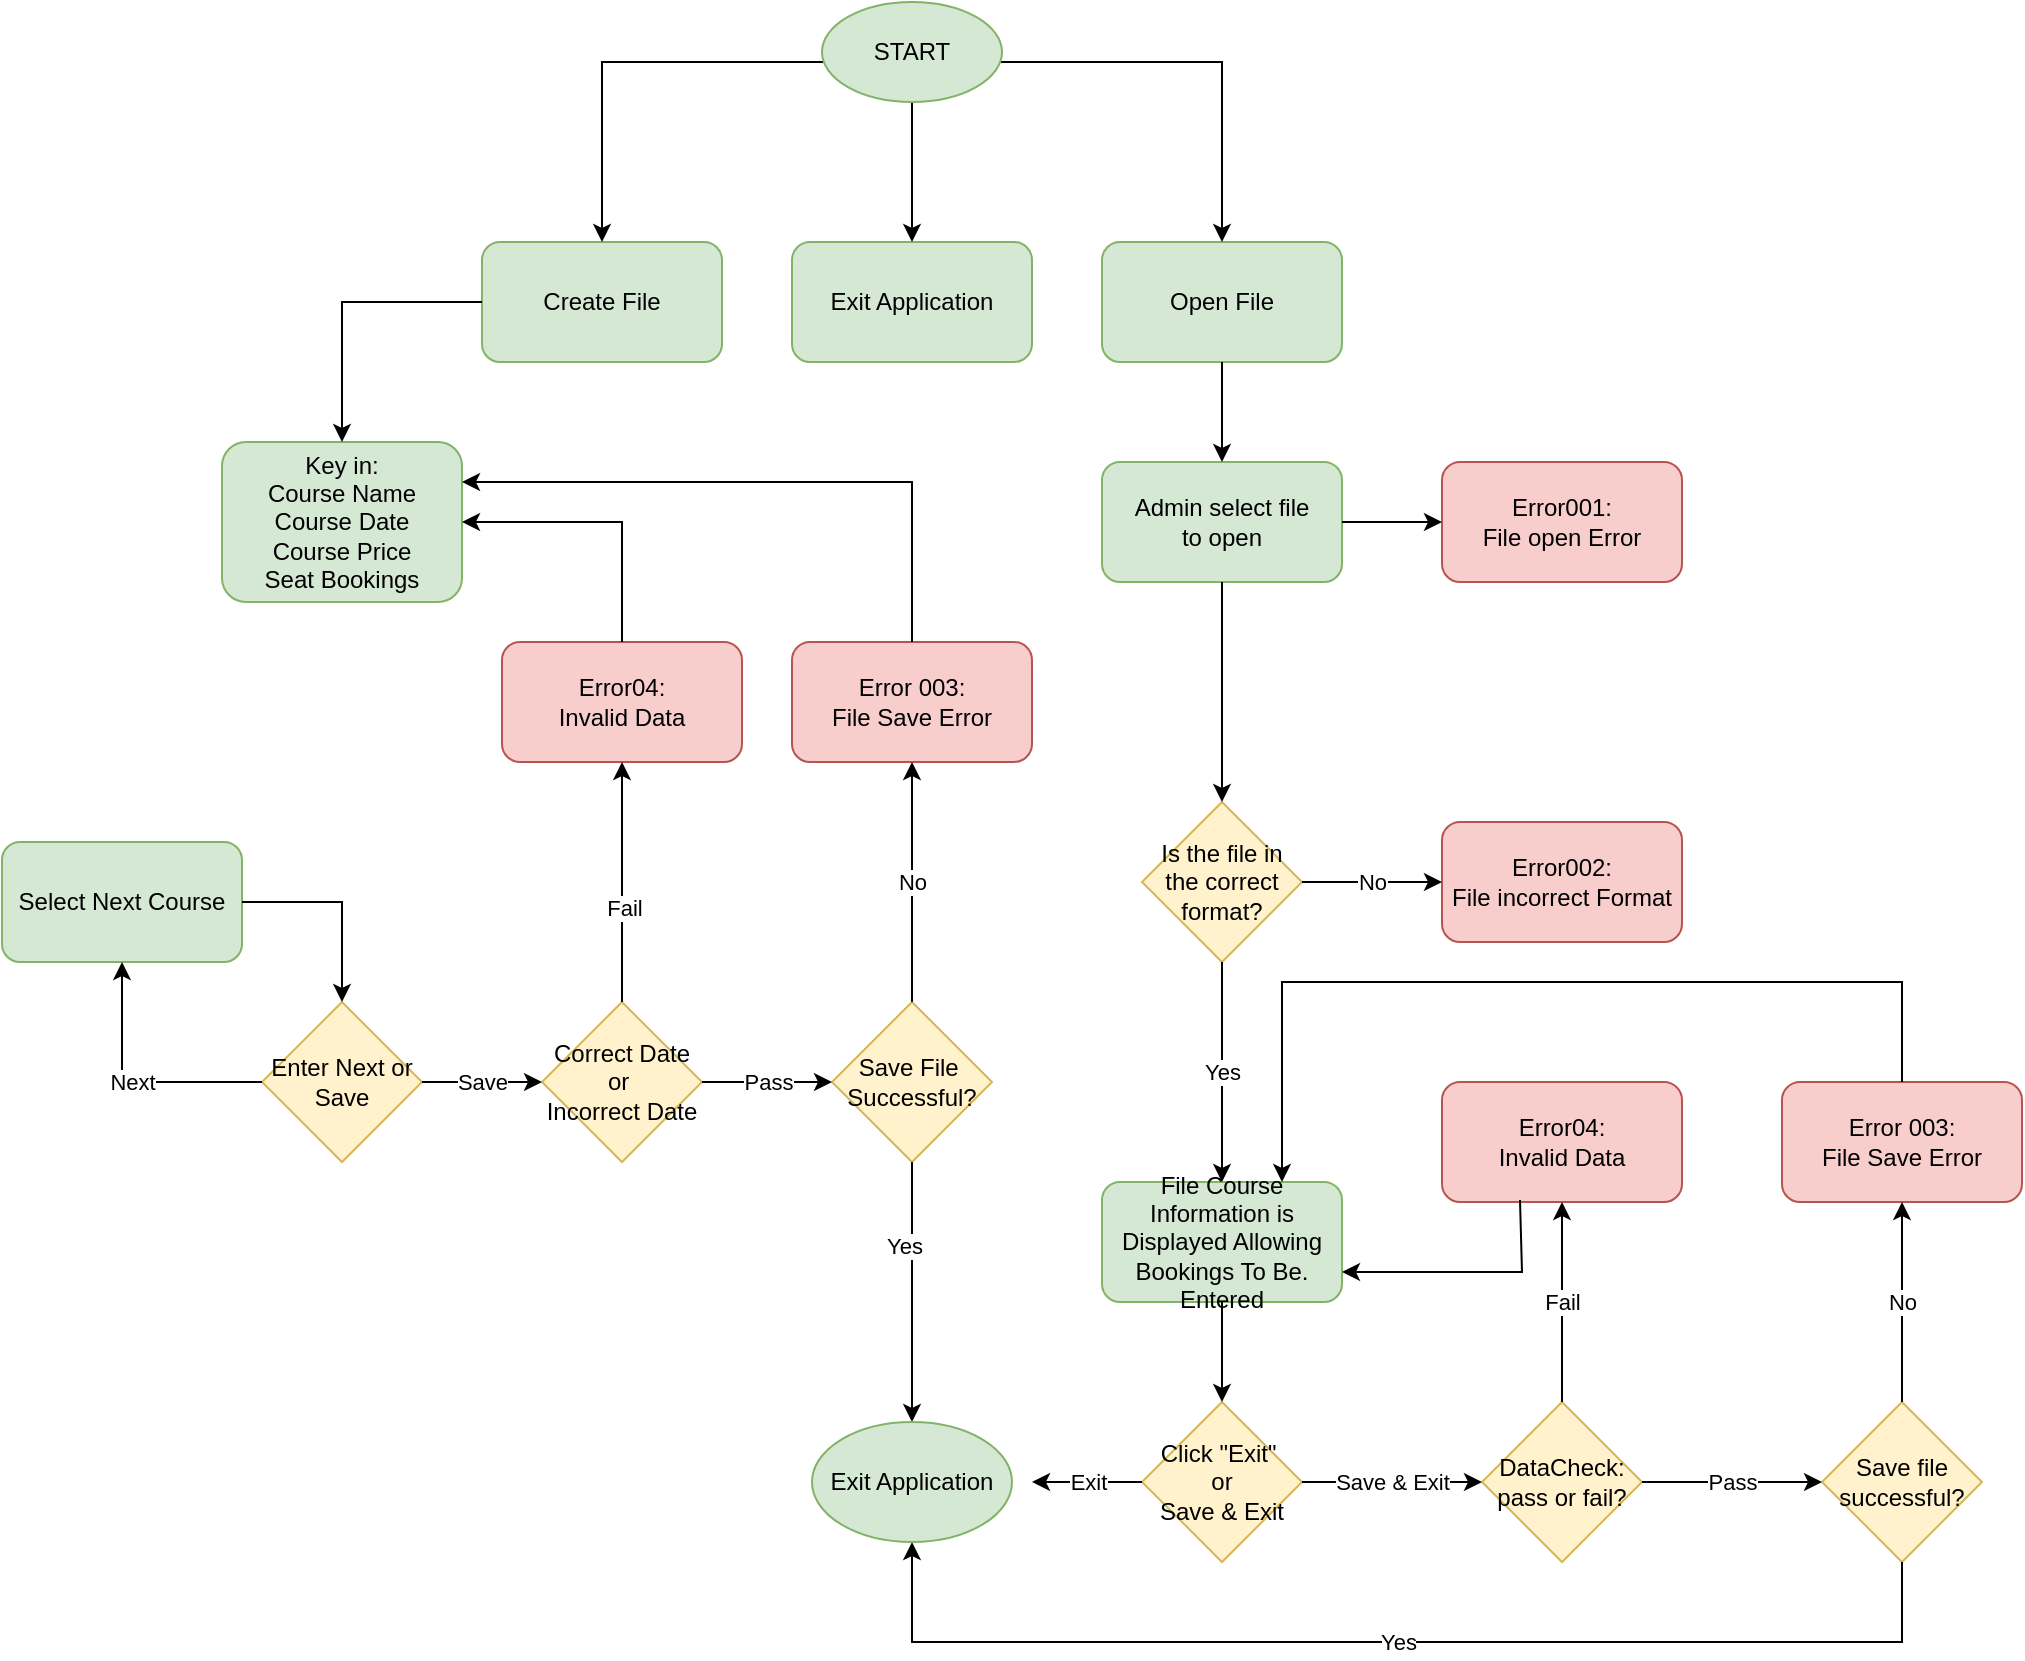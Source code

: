 <mxfile version="21.3.8" type="github">
  <diagram name="Page-1" id="c9ofWrENyJ3qVxIOdhhi">
    <mxGraphModel dx="3804" dy="1131" grid="1" gridSize="10" guides="1" tooltips="1" connect="1" arrows="1" fold="1" page="1" pageScale="1" pageWidth="850" pageHeight="1100" math="0" shadow="0">
      <root>
        <mxCell id="0" />
        <mxCell id="1" parent="0" />
        <mxCell id="SaWeX0w0EADOhBqS0NB5-3" value="Create File" style="rounded=1;whiteSpace=wrap;html=1;fillColor=#d5e8d4;strokeColor=#82b366;" parent="1" vertex="1">
          <mxGeometry x="160" y="280" width="120" height="60" as="geometry" />
        </mxCell>
        <mxCell id="SaWeX0w0EADOhBqS0NB5-4" value="Exit Application" style="rounded=1;whiteSpace=wrap;html=1;fillColor=#d5e8d4;strokeColor=#82b366;" parent="1" vertex="1">
          <mxGeometry x="315" y="280" width="120" height="60" as="geometry" />
        </mxCell>
        <mxCell id="SaWeX0w0EADOhBqS0NB5-5" value="Open File" style="rounded=1;whiteSpace=wrap;html=1;fillColor=#d5e8d4;strokeColor=#82b366;" parent="1" vertex="1">
          <mxGeometry x="470" y="280" width="120" height="60" as="geometry" />
        </mxCell>
        <mxCell id="SaWeX0w0EADOhBqS0NB5-6" value="Key in:&lt;br&gt;Course Name&lt;br&gt;Course Date&lt;br&gt;Course Price&lt;br&gt;Seat Bookings" style="rounded=1;whiteSpace=wrap;html=1;fillColor=#d5e8d4;strokeColor=#82b366;" parent="1" vertex="1">
          <mxGeometry x="30" y="380" width="120" height="80" as="geometry" />
        </mxCell>
        <mxCell id="SaWeX0w0EADOhBqS0NB5-7" value="Admin select file&lt;br&gt;to open" style="rounded=1;whiteSpace=wrap;html=1;fillColor=#d5e8d4;strokeColor=#82b366;" parent="1" vertex="1">
          <mxGeometry x="470" y="390" width="120" height="60" as="geometry" />
        </mxCell>
        <mxCell id="SaWeX0w0EADOhBqS0NB5-8" value="Error001:&lt;br&gt;File open Error" style="rounded=1;whiteSpace=wrap;html=1;fillColor=#f8cecc;strokeColor=#b85450;" parent="1" vertex="1">
          <mxGeometry x="640" y="390" width="120" height="60" as="geometry" />
        </mxCell>
        <mxCell id="SaWeX0w0EADOhBqS0NB5-9" value="Error04:&lt;br&gt;Invalid Data" style="rounded=1;whiteSpace=wrap;html=1;fillColor=#f8cecc;strokeColor=#b85450;" parent="1" vertex="1">
          <mxGeometry x="170" y="480" width="120" height="60" as="geometry" />
        </mxCell>
        <mxCell id="SaWeX0w0EADOhBqS0NB5-10" value="Error 003:&lt;br&gt;File Save Error" style="rounded=1;whiteSpace=wrap;html=1;fillColor=#f8cecc;strokeColor=#b85450;" parent="1" vertex="1">
          <mxGeometry x="315" y="480" width="120" height="60" as="geometry" />
        </mxCell>
        <mxCell id="SaWeX0w0EADOhBqS0NB5-11" value="Select Next Course" style="rounded=1;whiteSpace=wrap;html=1;fillColor=#d5e8d4;strokeColor=#82b366;" parent="1" vertex="1">
          <mxGeometry x="-80" y="580" width="120" height="60" as="geometry" />
        </mxCell>
        <mxCell id="SaWeX0w0EADOhBqS0NB5-12" value="Enter Next or Save" style="rhombus;whiteSpace=wrap;html=1;fillColor=#fff2cc;strokeColor=#d6b656;" parent="1" vertex="1">
          <mxGeometry x="50" y="660" width="80" height="80" as="geometry" />
        </mxCell>
        <mxCell id="SaWeX0w0EADOhBqS0NB5-13" value="Correct Date&lt;br&gt;or&amp;nbsp;&lt;br&gt;Incorrect Date" style="rhombus;whiteSpace=wrap;html=1;fillColor=#fff2cc;strokeColor=#d6b656;" parent="1" vertex="1">
          <mxGeometry x="190" y="660" width="80" height="80" as="geometry" />
        </mxCell>
        <mxCell id="SaWeX0w0EADOhBqS0NB5-14" value="Save File&amp;nbsp;&lt;br&gt;Successful?" style="rhombus;whiteSpace=wrap;html=1;fillColor=#fff2cc;strokeColor=#d6b656;" parent="1" vertex="1">
          <mxGeometry x="335" y="660" width="80" height="80" as="geometry" />
        </mxCell>
        <mxCell id="SaWeX0w0EADOhBqS0NB5-15" value="Is the file in the correct format?" style="rhombus;whiteSpace=wrap;html=1;fillColor=#fff2cc;strokeColor=#d6b656;" parent="1" vertex="1">
          <mxGeometry x="490" y="560" width="80" height="80" as="geometry" />
        </mxCell>
        <mxCell id="SaWeX0w0EADOhBqS0NB5-16" value="Error002:&lt;br&gt;File incorrect Format" style="rounded=1;whiteSpace=wrap;html=1;fillColor=#f8cecc;strokeColor=#b85450;" parent="1" vertex="1">
          <mxGeometry x="640" y="570" width="120" height="60" as="geometry" />
        </mxCell>
        <mxCell id="SaWeX0w0EADOhBqS0NB5-17" value="File Course Information is Displayed Allowing Bookings To Be. Entered" style="rounded=1;whiteSpace=wrap;html=1;fillColor=#d5e8d4;strokeColor=#82b366;" parent="1" vertex="1">
          <mxGeometry x="470" y="750" width="120" height="60" as="geometry" />
        </mxCell>
        <mxCell id="SaWeX0w0EADOhBqS0NB5-18" value="Error04:&lt;br&gt;Invalid Data" style="rounded=1;whiteSpace=wrap;html=1;fillColor=#f8cecc;strokeColor=#b85450;" parent="1" vertex="1">
          <mxGeometry x="640" y="700" width="120" height="60" as="geometry" />
        </mxCell>
        <mxCell id="SaWeX0w0EADOhBqS0NB5-19" value="Error 003:&lt;br&gt;File Save Error" style="rounded=1;whiteSpace=wrap;html=1;fillColor=#f8cecc;strokeColor=#b85450;" parent="1" vertex="1">
          <mxGeometry x="810" y="700" width="120" height="60" as="geometry" />
        </mxCell>
        <mxCell id="SaWeX0w0EADOhBqS0NB5-20" value="Save file&lt;br&gt;successful?" style="rhombus;whiteSpace=wrap;html=1;fillColor=#fff2cc;strokeColor=#d6b656;" parent="1" vertex="1">
          <mxGeometry x="830" y="860" width="80" height="80" as="geometry" />
        </mxCell>
        <mxCell id="SaWeX0w0EADOhBqS0NB5-21" value="DataCheck:&lt;br&gt;pass or fail?" style="rhombus;whiteSpace=wrap;html=1;fillColor=#fff2cc;strokeColor=#d6b656;" parent="1" vertex="1">
          <mxGeometry x="660" y="860" width="80" height="80" as="geometry" />
        </mxCell>
        <mxCell id="SaWeX0w0EADOhBqS0NB5-22" value="Click &quot;Exit&quot;&amp;nbsp;&lt;br&gt;or&lt;br&gt;Save &amp;amp; Exit" style="rhombus;whiteSpace=wrap;html=1;fillColor=#fff2cc;strokeColor=#d6b656;" parent="1" vertex="1">
          <mxGeometry x="490" y="860" width="80" height="80" as="geometry" />
        </mxCell>
        <mxCell id="SaWeX0w0EADOhBqS0NB5-24" value="" style="endArrow=classic;html=1;rounded=0;entryX=0.5;entryY=0;entryDx=0;entryDy=0;exitX=0;exitY=0.5;exitDx=0;exitDy=0;" parent="1" target="SaWeX0w0EADOhBqS0NB5-3" edge="1">
          <mxGeometry width="50" height="50" relative="1" as="geometry">
            <mxPoint x="335" y="190" as="sourcePoint" />
            <mxPoint x="440" y="280" as="targetPoint" />
            <Array as="points">
              <mxPoint x="220" y="190" />
            </Array>
          </mxGeometry>
        </mxCell>
        <mxCell id="SaWeX0w0EADOhBqS0NB5-25" value="" style="endArrow=classic;html=1;rounded=0;entryX=0.5;entryY=0;entryDx=0;entryDy=0;exitX=1;exitY=0.5;exitDx=0;exitDy=0;" parent="1" target="SaWeX0w0EADOhBqS0NB5-5" edge="1">
          <mxGeometry width="50" height="50" relative="1" as="geometry">
            <mxPoint x="415" y="190" as="sourcePoint" />
            <mxPoint x="440" y="280" as="targetPoint" />
            <Array as="points">
              <mxPoint x="530" y="190" />
            </Array>
          </mxGeometry>
        </mxCell>
        <mxCell id="SaWeX0w0EADOhBqS0NB5-26" value="" style="endArrow=classic;html=1;rounded=0;exitX=0.5;exitY=1;exitDx=0;exitDy=0;entryX=0.5;entryY=0;entryDx=0;entryDy=0;" parent="1" source="jVKe89Cc6PrTHZn1NfyR-2" target="SaWeX0w0EADOhBqS0NB5-4" edge="1">
          <mxGeometry width="50" height="50" relative="1" as="geometry">
            <mxPoint x="375" y="230" as="sourcePoint" />
            <mxPoint x="440" y="280" as="targetPoint" />
          </mxGeometry>
        </mxCell>
        <mxCell id="SaWeX0w0EADOhBqS0NB5-27" value="" style="endArrow=classic;html=1;rounded=0;exitX=0.5;exitY=1;exitDx=0;exitDy=0;entryX=0.5;entryY=0;entryDx=0;entryDy=0;" parent="1" source="SaWeX0w0EADOhBqS0NB5-5" target="SaWeX0w0EADOhBqS0NB5-7" edge="1">
          <mxGeometry width="50" height="50" relative="1" as="geometry">
            <mxPoint x="390" y="470" as="sourcePoint" />
            <mxPoint x="440" y="420" as="targetPoint" />
          </mxGeometry>
        </mxCell>
        <mxCell id="SaWeX0w0EADOhBqS0NB5-28" value="" style="endArrow=classic;html=1;rounded=0;entryX=0;entryY=0.5;entryDx=0;entryDy=0;exitX=1;exitY=0.5;exitDx=0;exitDy=0;" parent="1" source="SaWeX0w0EADOhBqS0NB5-7" target="SaWeX0w0EADOhBqS0NB5-8" edge="1">
          <mxGeometry width="50" height="50" relative="1" as="geometry">
            <mxPoint x="390" y="470" as="sourcePoint" />
            <mxPoint x="440" y="420" as="targetPoint" />
          </mxGeometry>
        </mxCell>
        <mxCell id="SaWeX0w0EADOhBqS0NB5-29" value="" style="endArrow=classic;html=1;rounded=0;entryX=0.5;entryY=0;entryDx=0;entryDy=0;exitX=0.5;exitY=1;exitDx=0;exitDy=0;" parent="1" source="SaWeX0w0EADOhBqS0NB5-7" target="SaWeX0w0EADOhBqS0NB5-15" edge="1">
          <mxGeometry width="50" height="50" relative="1" as="geometry">
            <mxPoint x="390" y="470" as="sourcePoint" />
            <mxPoint x="440" y="420" as="targetPoint" />
          </mxGeometry>
        </mxCell>
        <mxCell id="SaWeX0w0EADOhBqS0NB5-30" value="Yes" style="endArrow=classic;html=1;rounded=0;exitX=0.5;exitY=1;exitDx=0;exitDy=0;entryX=0.5;entryY=0;entryDx=0;entryDy=0;" parent="1" source="SaWeX0w0EADOhBqS0NB5-15" target="SaWeX0w0EADOhBqS0NB5-17" edge="1">
          <mxGeometry width="50" height="50" relative="1" as="geometry">
            <mxPoint x="390" y="760" as="sourcePoint" />
            <mxPoint x="440" y="710" as="targetPoint" />
          </mxGeometry>
        </mxCell>
        <mxCell id="SaWeX0w0EADOhBqS0NB5-31" value="" style="endArrow=classic;html=1;rounded=0;exitX=0.5;exitY=1;exitDx=0;exitDy=0;" parent="1" source="SaWeX0w0EADOhBqS0NB5-17" target="SaWeX0w0EADOhBqS0NB5-22" edge="1">
          <mxGeometry width="50" height="50" relative="1" as="geometry">
            <mxPoint x="390" y="830" as="sourcePoint" />
            <mxPoint x="440" y="780" as="targetPoint" />
          </mxGeometry>
        </mxCell>
        <mxCell id="SaWeX0w0EADOhBqS0NB5-32" value="No" style="endArrow=classic;html=1;rounded=0;entryX=0;entryY=0.5;entryDx=0;entryDy=0;exitX=1;exitY=0.5;exitDx=0;exitDy=0;" parent="1" source="SaWeX0w0EADOhBqS0NB5-15" target="SaWeX0w0EADOhBqS0NB5-16" edge="1">
          <mxGeometry width="50" height="50" relative="1" as="geometry">
            <mxPoint x="390" y="620" as="sourcePoint" />
            <mxPoint x="440" y="570" as="targetPoint" />
          </mxGeometry>
        </mxCell>
        <mxCell id="SaWeX0w0EADOhBqS0NB5-33" value="" style="endArrow=classic;html=1;rounded=0;exitX=0.5;exitY=0;exitDx=0;exitDy=0;entryX=0.75;entryY=0;entryDx=0;entryDy=0;" parent="1" source="SaWeX0w0EADOhBqS0NB5-19" target="SaWeX0w0EADOhBqS0NB5-17" edge="1">
          <mxGeometry width="50" height="50" relative="1" as="geometry">
            <mxPoint x="610" y="790" as="sourcePoint" />
            <mxPoint x="580" y="660" as="targetPoint" />
            <Array as="points">
              <mxPoint x="870" y="650" />
              <mxPoint x="560" y="650" />
            </Array>
          </mxGeometry>
        </mxCell>
        <mxCell id="SaWeX0w0EADOhBqS0NB5-34" value="" style="endArrow=classic;html=1;rounded=0;entryX=1;entryY=0.75;entryDx=0;entryDy=0;exitX=0.325;exitY=0.983;exitDx=0;exitDy=0;exitPerimeter=0;" parent="1" source="SaWeX0w0EADOhBqS0NB5-18" target="SaWeX0w0EADOhBqS0NB5-17" edge="1">
          <mxGeometry width="50" height="50" relative="1" as="geometry">
            <mxPoint x="700" y="770" as="sourcePoint" />
            <mxPoint x="640" y="840" as="targetPoint" />
            <Array as="points">
              <mxPoint x="680" y="795" />
            </Array>
          </mxGeometry>
        </mxCell>
        <mxCell id="SaWeX0w0EADOhBqS0NB5-35" value="Save &amp;amp; Exit" style="endArrow=classic;html=1;rounded=0;exitX=1;exitY=0.5;exitDx=0;exitDy=0;" parent="1" source="SaWeX0w0EADOhBqS0NB5-22" target="SaWeX0w0EADOhBqS0NB5-21" edge="1">
          <mxGeometry width="50" height="50" relative="1" as="geometry">
            <mxPoint x="610" y="790" as="sourcePoint" />
            <mxPoint x="660" y="740" as="targetPoint" />
          </mxGeometry>
        </mxCell>
        <mxCell id="SaWeX0w0EADOhBqS0NB5-36" value="Pass" style="endArrow=classic;html=1;rounded=0;exitX=1;exitY=0.5;exitDx=0;exitDy=0;entryX=0;entryY=0.5;entryDx=0;entryDy=0;" parent="1" source="SaWeX0w0EADOhBqS0NB5-21" target="SaWeX0w0EADOhBqS0NB5-20" edge="1">
          <mxGeometry width="50" height="50" relative="1" as="geometry">
            <mxPoint x="610" y="790" as="sourcePoint" />
            <mxPoint x="660" y="740" as="targetPoint" />
          </mxGeometry>
        </mxCell>
        <mxCell id="SaWeX0w0EADOhBqS0NB5-37" value="No" style="endArrow=classic;html=1;rounded=0;exitX=0.5;exitY=0;exitDx=0;exitDy=0;entryX=0.5;entryY=1;entryDx=0;entryDy=0;" parent="1" source="SaWeX0w0EADOhBqS0NB5-20" target="SaWeX0w0EADOhBqS0NB5-19" edge="1">
          <mxGeometry width="50" height="50" relative="1" as="geometry">
            <mxPoint x="610" y="790" as="sourcePoint" />
            <mxPoint x="660" y="740" as="targetPoint" />
          </mxGeometry>
        </mxCell>
        <mxCell id="SaWeX0w0EADOhBqS0NB5-38" value="Yes" style="endArrow=classic;html=1;rounded=0;exitX=0.5;exitY=1;exitDx=0;exitDy=0;entryX=0.5;entryY=1;entryDx=0;entryDy=0;" parent="1" source="SaWeX0w0EADOhBqS0NB5-20" edge="1">
          <mxGeometry width="50" height="50" relative="1" as="geometry">
            <mxPoint x="610" y="910" as="sourcePoint" />
            <mxPoint x="375" y="930" as="targetPoint" />
            <Array as="points">
              <mxPoint x="870" y="980" />
              <mxPoint x="375" y="980" />
            </Array>
          </mxGeometry>
        </mxCell>
        <mxCell id="SaWeX0w0EADOhBqS0NB5-39" value="" style="endArrow=classic;html=1;rounded=0;exitX=0.5;exitY=1;exitDx=0;exitDy=0;entryX=0.5;entryY=0;entryDx=0;entryDy=0;" parent="1" source="SaWeX0w0EADOhBqS0NB5-14" edge="1">
          <mxGeometry width="50" height="50" relative="1" as="geometry">
            <mxPoint x="610" y="870" as="sourcePoint" />
            <mxPoint x="375" y="870" as="targetPoint" />
          </mxGeometry>
        </mxCell>
        <mxCell id="SaWeX0w0EADOhBqS0NB5-55" value="Yes" style="edgeLabel;html=1;align=center;verticalAlign=middle;resizable=0;points=[];" parent="SaWeX0w0EADOhBqS0NB5-39" vertex="1" connectable="0">
          <mxGeometry x="-0.359" y="-4" relative="1" as="geometry">
            <mxPoint as="offset" />
          </mxGeometry>
        </mxCell>
        <mxCell id="SaWeX0w0EADOhBqS0NB5-40" value="No" style="endArrow=classic;html=1;rounded=0;exitX=0.5;exitY=0;exitDx=0;exitDy=0;entryX=0.5;entryY=1;entryDx=0;entryDy=0;" parent="1" source="SaWeX0w0EADOhBqS0NB5-14" target="SaWeX0w0EADOhBqS0NB5-10" edge="1">
          <mxGeometry width="50" height="50" relative="1" as="geometry">
            <mxPoint x="600" y="710" as="sourcePoint" />
            <mxPoint x="650" y="660" as="targetPoint" />
          </mxGeometry>
        </mxCell>
        <mxCell id="SaWeX0w0EADOhBqS0NB5-41" value="Pass" style="endArrow=classic;html=1;rounded=0;exitX=1;exitY=0.5;exitDx=0;exitDy=0;entryX=0;entryY=0.5;entryDx=0;entryDy=0;" parent="1" source="SaWeX0w0EADOhBqS0NB5-13" target="SaWeX0w0EADOhBqS0NB5-14" edge="1">
          <mxGeometry width="50" height="50" relative="1" as="geometry">
            <mxPoint x="370" y="710" as="sourcePoint" />
            <mxPoint x="420" y="660" as="targetPoint" />
          </mxGeometry>
        </mxCell>
        <mxCell id="SaWeX0w0EADOhBqS0NB5-42" value="Save" style="endArrow=classic;html=1;rounded=0;exitX=1;exitY=0.5;exitDx=0;exitDy=0;entryX=0;entryY=0.5;entryDx=0;entryDy=0;" parent="1" source="SaWeX0w0EADOhBqS0NB5-12" target="SaWeX0w0EADOhBqS0NB5-13" edge="1">
          <mxGeometry width="50" height="50" relative="1" as="geometry">
            <mxPoint x="270" y="710" as="sourcePoint" />
            <mxPoint x="320" y="660" as="targetPoint" />
          </mxGeometry>
        </mxCell>
        <mxCell id="SaWeX0w0EADOhBqS0NB5-43" value="Next" style="endArrow=classic;html=1;rounded=0;exitX=0;exitY=0.5;exitDx=0;exitDy=0;entryX=0.5;entryY=1;entryDx=0;entryDy=0;" parent="1" source="SaWeX0w0EADOhBqS0NB5-12" target="SaWeX0w0EADOhBqS0NB5-11" edge="1">
          <mxGeometry width="50" height="50" relative="1" as="geometry">
            <mxPoint x="220" y="710" as="sourcePoint" />
            <mxPoint x="-20" y="650" as="targetPoint" />
            <Array as="points">
              <mxPoint x="-20" y="700" />
            </Array>
          </mxGeometry>
        </mxCell>
        <mxCell id="SaWeX0w0EADOhBqS0NB5-44" value="" style="endArrow=classic;html=1;rounded=0;exitX=0.5;exitY=0;exitDx=0;exitDy=0;entryX=0.5;entryY=1;entryDx=0;entryDy=0;" parent="1" source="SaWeX0w0EADOhBqS0NB5-13" target="SaWeX0w0EADOhBqS0NB5-9" edge="1">
          <mxGeometry width="50" height="50" relative="1" as="geometry">
            <mxPoint x="220" y="600" as="sourcePoint" />
            <mxPoint x="270" y="550" as="targetPoint" />
          </mxGeometry>
        </mxCell>
        <mxCell id="SaWeX0w0EADOhBqS0NB5-54" value="Fail" style="edgeLabel;html=1;align=center;verticalAlign=middle;resizable=0;points=[];" parent="SaWeX0w0EADOhBqS0NB5-44" vertex="1" connectable="0">
          <mxGeometry x="-0.215" y="-1" relative="1" as="geometry">
            <mxPoint as="offset" />
          </mxGeometry>
        </mxCell>
        <mxCell id="SaWeX0w0EADOhBqS0NB5-45" value="" style="endArrow=classic;html=1;rounded=0;entryX=1;entryY=0.5;entryDx=0;entryDy=0;exitX=0.5;exitY=0;exitDx=0;exitDy=0;" parent="1" source="SaWeX0w0EADOhBqS0NB5-9" target="SaWeX0w0EADOhBqS0NB5-6" edge="1">
          <mxGeometry width="50" height="50" relative="1" as="geometry">
            <mxPoint x="220" y="490" as="sourcePoint" />
            <mxPoint x="270" y="440" as="targetPoint" />
            <Array as="points">
              <mxPoint x="230" y="420" />
            </Array>
          </mxGeometry>
        </mxCell>
        <mxCell id="SaWeX0w0EADOhBqS0NB5-46" value="" style="endArrow=classic;html=1;rounded=0;exitX=0.5;exitY=0;exitDx=0;exitDy=0;entryX=1;entryY=0.25;entryDx=0;entryDy=0;" parent="1" source="SaWeX0w0EADOhBqS0NB5-10" target="SaWeX0w0EADOhBqS0NB5-6" edge="1">
          <mxGeometry width="50" height="50" relative="1" as="geometry">
            <mxPoint x="220" y="490" as="sourcePoint" />
            <mxPoint x="270" y="440" as="targetPoint" />
            <Array as="points">
              <mxPoint x="375" y="400" />
            </Array>
          </mxGeometry>
        </mxCell>
        <mxCell id="SaWeX0w0EADOhBqS0NB5-47" value="" style="endArrow=classic;html=1;rounded=0;exitX=0;exitY=0.5;exitDx=0;exitDy=0;entryX=0.5;entryY=0;entryDx=0;entryDy=0;" parent="1" source="SaWeX0w0EADOhBqS0NB5-3" target="SaWeX0w0EADOhBqS0NB5-6" edge="1">
          <mxGeometry width="50" height="50" relative="1" as="geometry">
            <mxPoint x="220" y="380" as="sourcePoint" />
            <mxPoint x="270" y="330" as="targetPoint" />
            <Array as="points">
              <mxPoint x="90" y="310" />
            </Array>
          </mxGeometry>
        </mxCell>
        <mxCell id="SaWeX0w0EADOhBqS0NB5-53" value="Exit" style="endArrow=classic;html=1;rounded=0;exitX=0;exitY=0.5;exitDx=0;exitDy=0;entryX=1;entryY=0.5;entryDx=0;entryDy=0;" parent="1" source="SaWeX0w0EADOhBqS0NB5-22" edge="1">
          <mxGeometry width="50" height="50" relative="1" as="geometry">
            <mxPoint x="380" y="810" as="sourcePoint" />
            <mxPoint x="435" y="900" as="targetPoint" />
          </mxGeometry>
        </mxCell>
        <mxCell id="SaWeX0w0EADOhBqS0NB5-56" value="" style="endArrow=classic;html=1;rounded=0;exitX=1;exitY=0.5;exitDx=0;exitDy=0;entryX=0.5;entryY=0;entryDx=0;entryDy=0;" parent="1" source="SaWeX0w0EADOhBqS0NB5-11" target="SaWeX0w0EADOhBqS0NB5-12" edge="1">
          <mxGeometry width="50" height="50" relative="1" as="geometry">
            <mxPoint x="300" y="570" as="sourcePoint" />
            <mxPoint x="350" y="520" as="targetPoint" />
            <Array as="points">
              <mxPoint x="90" y="610" />
            </Array>
          </mxGeometry>
        </mxCell>
        <mxCell id="MgOH5K_mlKCeW7CTVBlK-1" value="Fail" style="endArrow=classic;html=1;rounded=0;exitX=0.5;exitY=0;exitDx=0;exitDy=0;entryX=0.5;entryY=1;entryDx=0;entryDy=0;" parent="1" source="SaWeX0w0EADOhBqS0NB5-21" target="SaWeX0w0EADOhBqS0NB5-18" edge="1">
          <mxGeometry width="50" height="50" relative="1" as="geometry">
            <mxPoint x="400" y="600" as="sourcePoint" />
            <mxPoint x="450" y="550" as="targetPoint" />
          </mxGeometry>
        </mxCell>
        <mxCell id="jVKe89Cc6PrTHZn1NfyR-1" value="Exit Application" style="ellipse;whiteSpace=wrap;html=1;fillColor=#d5e8d4;strokeColor=#82b366;" vertex="1" parent="1">
          <mxGeometry x="325" y="870" width="100" height="60" as="geometry" />
        </mxCell>
        <mxCell id="jVKe89Cc6PrTHZn1NfyR-2" value="START" style="ellipse;whiteSpace=wrap;html=1;fillColor=#d5e8d4;strokeColor=#82b366;" vertex="1" parent="1">
          <mxGeometry x="330" y="160" width="90" height="50" as="geometry" />
        </mxCell>
      </root>
    </mxGraphModel>
  </diagram>
</mxfile>
